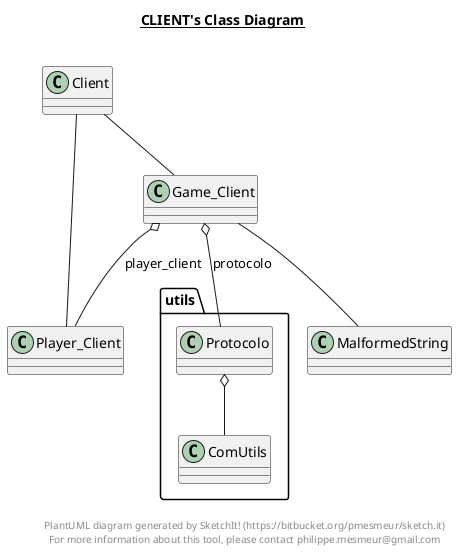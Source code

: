 @startuml

title __CLIENT's Class Diagram__\n


    class Client {
    }

    class Game_Client {
    }

    class MalformedString {
    }

    class Player_Client {
    }

  Game_Client o-- Game_Client.states : estado
  Game_Client o-- Player_Client : player_client
  Game_Client o-- utils.Protocolo : protocolo
  Game_Client -- MalformedString
  Client -- Game_Client
  utils.Protocolo o-- utils.ComUtils
  Client -- Player_Client

right footer

PlantUML diagram generated by SketchIt! (https://bitbucket.org/pmesmeur/sketch.it)
For more information about this tool, please contact philippe.mesmeur@gmail.com
endfooter

@enduml
